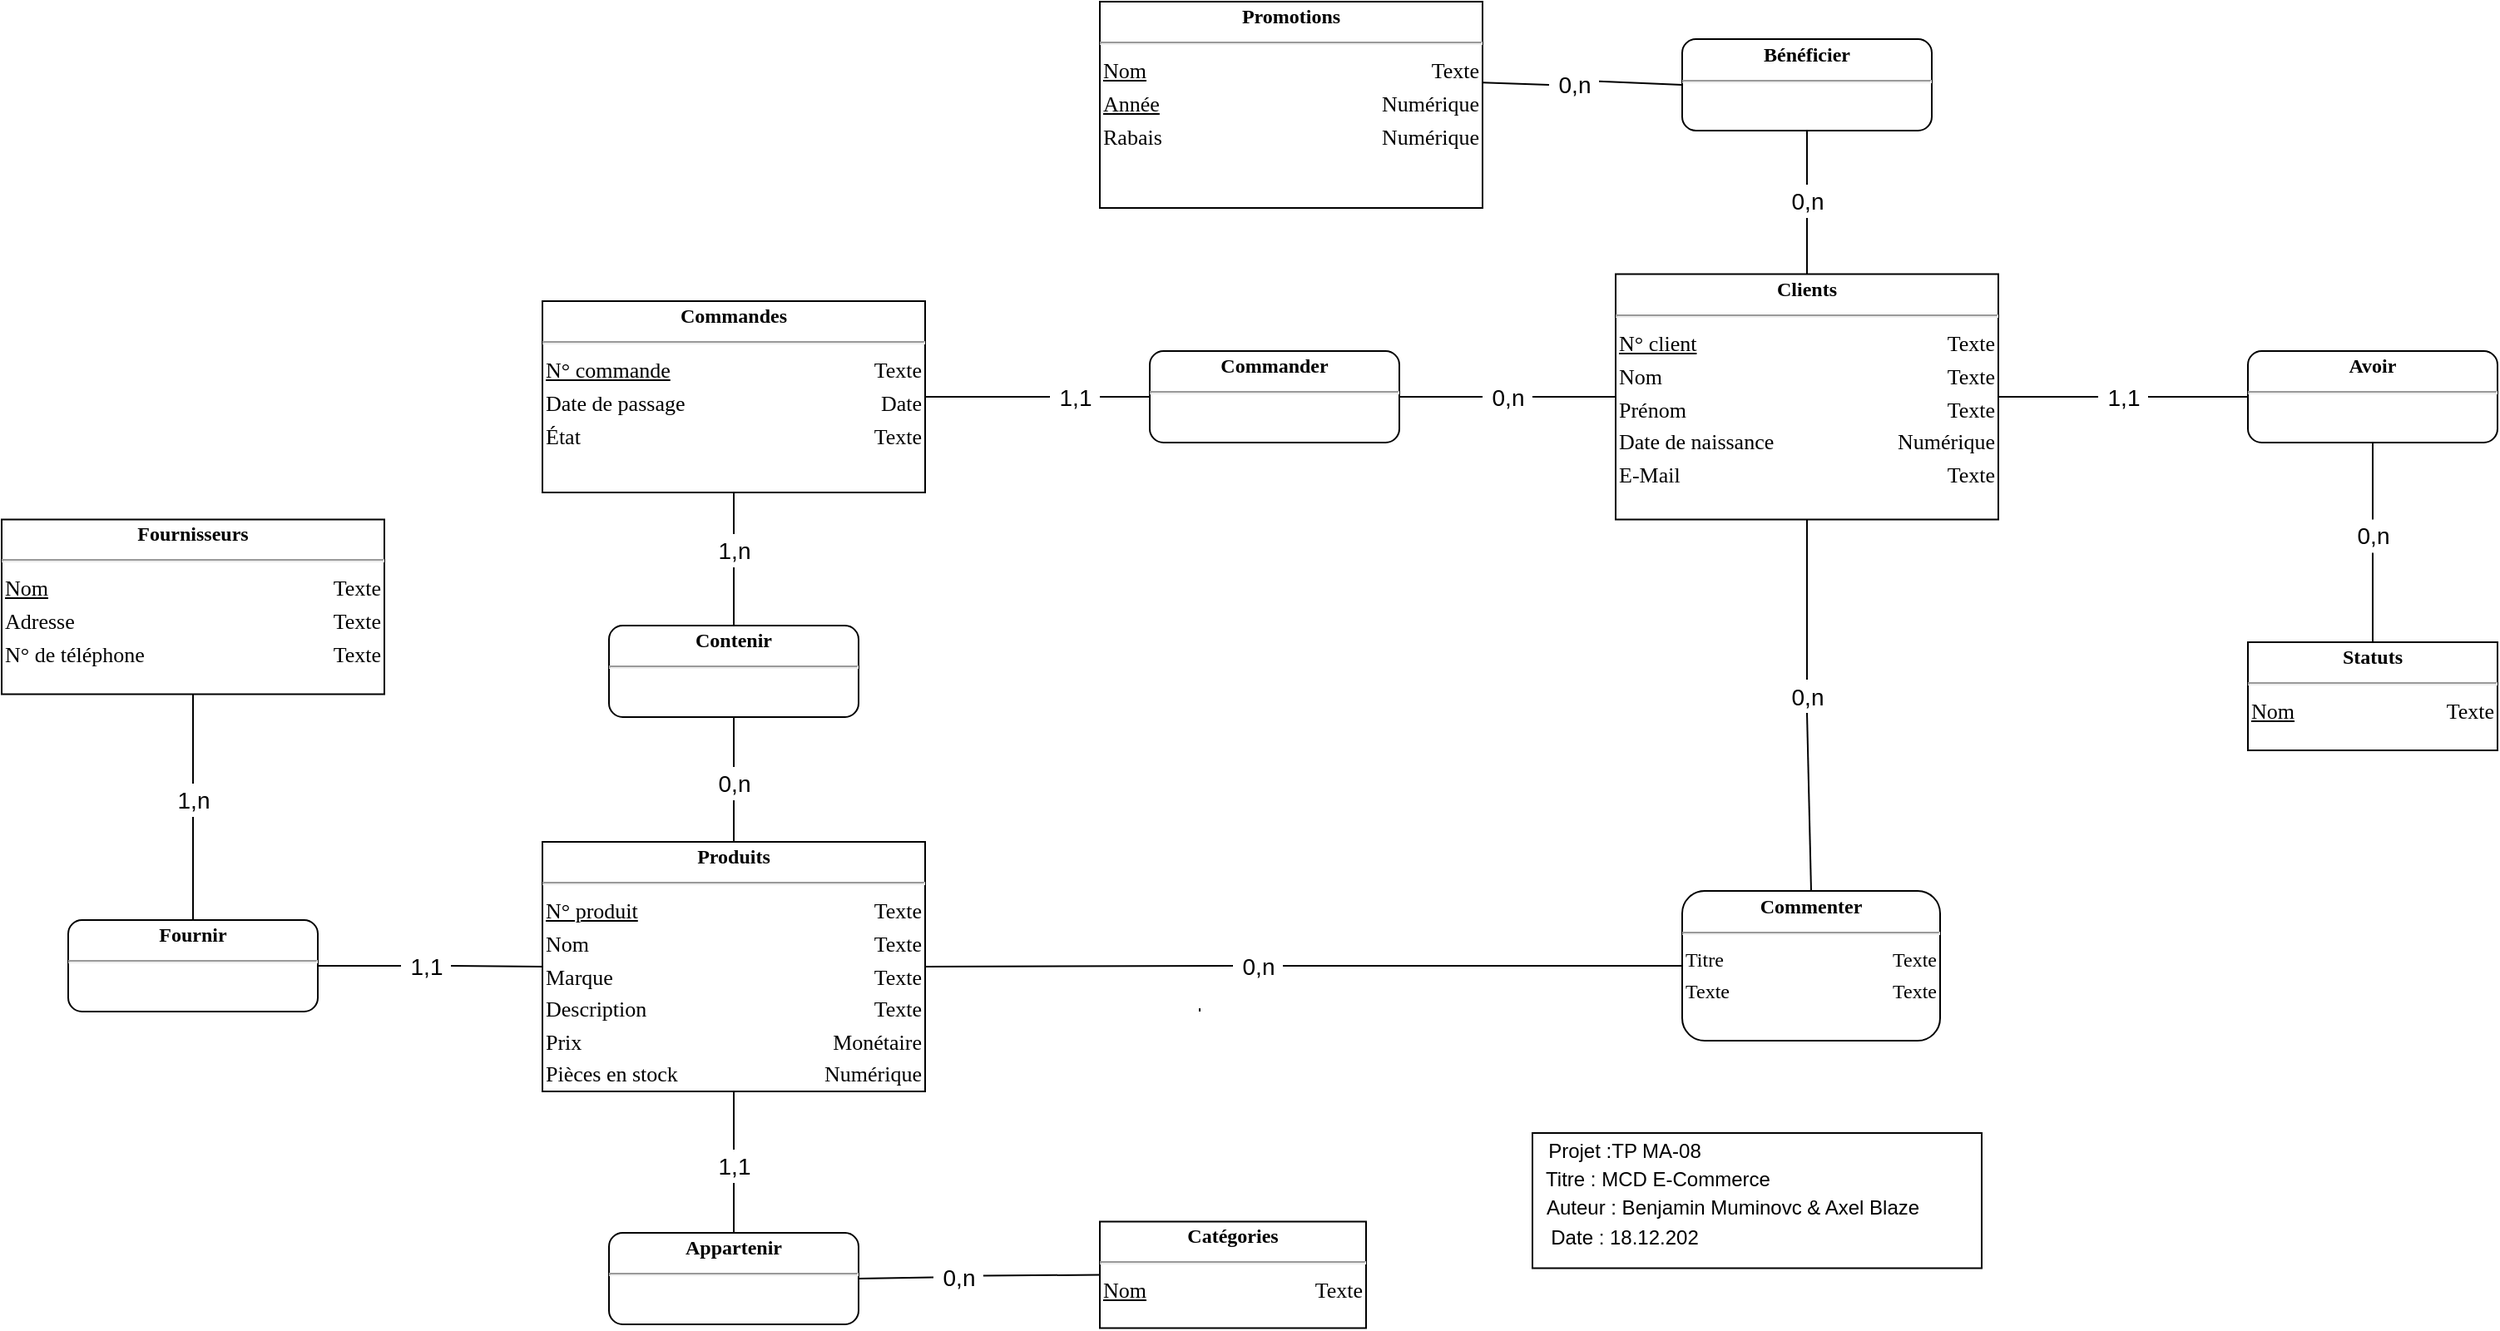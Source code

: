 <mxfile version="13.9.5" type="device"><diagram name="Page-1" id="2ca16b54-16f6-2749-3443-fa8db7711227"><mxGraphModel dx="2773" dy="995" grid="1" gridSize="10" guides="1" tooltips="1" connect="1" arrows="1" fold="1" page="1" pageScale="1" pageWidth="1100" pageHeight="850" background="#ffffff" math="0" shadow="0"><root><mxCell id="0"/><mxCell id="1" parent="0"/><mxCell id="y3_k6lL5SO-q84q0xsFk-9" value="&lt;div style=&quot;box-sizing: border-box ; width: 100% ; padding: 2px&quot;&gt;&lt;span style=&quot;background-color: rgb(255 , 255 , 255)&quot;&gt;&lt;b&gt;Clients&lt;/b&gt;&lt;/span&gt;&lt;/div&gt;&lt;hr&gt;&lt;table style=&quot;width: 100% ; font-size: 1em&quot; cellpadding=&quot;2&quot; cellspacing=&quot;0&quot;&gt;&lt;tbody style=&quot;font-size: 13px&quot;&gt;&lt;tr&gt;&lt;td style=&quot;text-align: left&quot;&gt;&lt;u&gt;N° client&lt;/u&gt;&lt;/td&gt;&lt;td style=&quot;text-align: right&quot;&gt;Texte&lt;/td&gt;&lt;/tr&gt;&lt;tr&gt;&lt;td style=&quot;text-align: left&quot;&gt;Nom&lt;/td&gt;&lt;td style=&quot;text-align: right&quot;&gt;Texte&lt;/td&gt;&lt;/tr&gt;&lt;tr&gt;&lt;td style=&quot;text-align: left&quot;&gt;Prénom&lt;/td&gt;&lt;td style=&quot;text-align: right&quot;&gt;Texte&lt;/td&gt;&lt;/tr&gt;&lt;tr&gt;&lt;td style=&quot;text-align: left&quot;&gt;Date de naissance&lt;/td&gt;&lt;td style=&quot;text-align: right&quot;&gt;Numérique&lt;/td&gt;&lt;/tr&gt;&lt;tr&gt;&lt;td style=&quot;text-align: left&quot;&gt;E-Mail&lt;/td&gt;&lt;td style=&quot;text-align: right&quot;&gt;Texte&lt;/td&gt;&lt;/tr&gt;&lt;/tbody&gt;&lt;/table&gt;" style="verticalAlign=top;align=center;overflow=fill;html=1;rounded=0;shadow=0;comic=0;labelBackgroundColor=none;strokeColor=#000000;strokeWidth=1;fillColor=#ffffff;fontFamily=Verdana;fontSize=12;fontColor=#000000;" parent="1" vertex="1"><mxGeometry x="800" y="193.75" width="230" height="147.5" as="geometry"/></mxCell><mxCell id="IOePYA0oN1OY-JQut1BQ-1" value="&lt;div style=&quot;box-sizing: border-box ; width: 100% ; padding: 2px&quot;&gt;&lt;span style=&quot;background-color: rgb(255 , 255 , 255)&quot;&gt;&lt;b&gt;Commander&lt;/b&gt;&lt;/span&gt;&lt;/div&gt;&lt;hr&gt;&lt;table style=&quot;width: 100% ; font-size: 1em&quot; cellpadding=&quot;2&quot; cellspacing=&quot;0&quot;&gt;&lt;tbody&gt;&lt;tr&gt;&lt;td style=&quot;text-align: left&quot;&gt;&lt;br&gt;&lt;/td&gt;&lt;td style=&quot;text-align: right&quot;&gt;&lt;br&gt;&lt;/td&gt;&lt;/tr&gt;&lt;/tbody&gt;&lt;/table&gt;" style="verticalAlign=top;align=center;overflow=fill;html=1;rounded=1;shadow=0;comic=0;labelBackgroundColor=none;strokeColor=#000000;strokeWidth=1;fillColor=#ffffff;fontFamily=Verdana;fontSize=12;fontColor=#000000;" parent="1" vertex="1"><mxGeometry x="520" y="240" width="150" height="55" as="geometry"/></mxCell><mxCell id="7TVp59TtiPJdbqWPalq2-1" value="&lt;div style=&quot;box-sizing: border-box ; width: 100% ; padding: 2px&quot;&gt;&lt;span style=&quot;background-color: rgb(255 , 255 , 255)&quot;&gt;&lt;b&gt;Produits&lt;/b&gt;&lt;/span&gt;&lt;/div&gt;&lt;hr&gt;&lt;table style=&quot;width: 100% ; font-size: 1em&quot; cellpadding=&quot;2&quot; cellspacing=&quot;0&quot;&gt;&lt;tbody style=&quot;font-size: 13px&quot;&gt;&lt;tr&gt;&lt;td style=&quot;text-align: left&quot;&gt;&lt;u&gt;N° produit&lt;/u&gt;&lt;/td&gt;&lt;td style=&quot;text-align: right&quot;&gt;&lt;span style=&quot;text-align: center&quot;&gt;Texte&lt;/span&gt;&lt;br&gt;&lt;/td&gt;&lt;/tr&gt;&lt;tr&gt;&lt;td style=&quot;text-align: left&quot;&gt;Nom&lt;/td&gt;&lt;td style=&quot;text-align: right&quot;&gt;Texte&lt;/td&gt;&lt;/tr&gt;&lt;tr&gt;&lt;td style=&quot;text-align: left&quot;&gt;Marque&lt;/td&gt;&lt;td style=&quot;text-align: right&quot;&gt;Texte&lt;br&gt;&lt;/td&gt;&lt;/tr&gt;&lt;tr&gt;&lt;td style=&quot;text-align: left&quot;&gt;Description&lt;/td&gt;&lt;td style=&quot;text-align: right&quot;&gt;Texte&lt;/td&gt;&lt;/tr&gt;&lt;tr&gt;&lt;td style=&quot;text-align: left&quot;&gt;Prix&lt;/td&gt;&lt;td style=&quot;text-align: right&quot;&gt;Monétaire&lt;/td&gt;&lt;/tr&gt;&lt;tr&gt;&lt;td style=&quot;text-align: left&quot;&gt;Pièces en stock&lt;/td&gt;&lt;td style=&quot;text-align: right&quot;&gt;Numérique&lt;/td&gt;&lt;/tr&gt;&lt;/tbody&gt;&lt;/table&gt;" style="verticalAlign=top;align=center;overflow=fill;html=1;rounded=0;shadow=0;comic=0;labelBackgroundColor=none;strokeColor=#000000;strokeWidth=1;fillColor=#ffffff;fontFamily=Verdana;fontSize=12;fontColor=#000000;" parent="1" vertex="1"><mxGeometry x="155" y="535" width="230" height="150" as="geometry"/></mxCell><mxCell id="7TVp59TtiPJdbqWPalq2-3" value="&lt;div style=&quot;box-sizing: border-box ; width: 100% ; padding: 2px&quot;&gt;&lt;span style=&quot;background-color: rgb(255 , 255 , 255)&quot;&gt;&lt;b&gt;Commandes&lt;/b&gt;&lt;/span&gt;&lt;/div&gt;&lt;hr&gt;&lt;table style=&quot;width: 100% ; font-size: 1em&quot; cellpadding=&quot;2&quot; cellspacing=&quot;0&quot;&gt;&lt;tbody style=&quot;font-size: 13px&quot;&gt;&lt;tr&gt;&lt;td style=&quot;text-align: left&quot;&gt;&lt;u&gt;N° commande&lt;/u&gt;&lt;/td&gt;&lt;td style=&quot;text-align: right&quot;&gt;Texte&lt;/td&gt;&lt;/tr&gt;&lt;tr&gt;&lt;td style=&quot;text-align: left&quot;&gt;Date de passage&lt;/td&gt;&lt;td style=&quot;text-align: right&quot;&gt;Date&lt;/td&gt;&lt;/tr&gt;&lt;tr&gt;&lt;td style=&quot;text-align: left&quot;&gt;État&lt;/td&gt;&lt;td style=&quot;text-align: right&quot;&gt;Texte&lt;/td&gt;&lt;/tr&gt;&lt;/tbody&gt;&lt;/table&gt;" style="verticalAlign=top;align=center;overflow=fill;html=1;rounded=0;shadow=0;comic=0;labelBackgroundColor=none;strokeColor=#000000;strokeWidth=1;fillColor=#ffffff;fontFamily=Verdana;fontSize=12;fontColor=#000000;" parent="1" vertex="1"><mxGeometry x="155" y="210" width="230" height="115" as="geometry"/></mxCell><mxCell id="7TVp59TtiPJdbqWPalq2-5" value="&lt;div style=&quot;box-sizing: border-box ; width: 100% ; padding: 2px&quot;&gt;&lt;span style=&quot;background-color: rgb(255 , 255 , 255)&quot;&gt;&lt;b&gt;Fournisseurs&lt;/b&gt;&lt;/span&gt;&lt;/div&gt;&lt;hr&gt;&lt;table style=&quot;width: 100% ; font-size: 1em&quot; cellpadding=&quot;2&quot; cellspacing=&quot;0&quot;&gt;&lt;tbody style=&quot;font-size: 13px&quot;&gt;&lt;tr&gt;&lt;td style=&quot;text-align: left&quot;&gt;&lt;u&gt;Nom&lt;/u&gt;&lt;/td&gt;&lt;td style=&quot;text-align: right&quot;&gt;Texte&lt;/td&gt;&lt;/tr&gt;&lt;tr&gt;&lt;td style=&quot;text-align: left&quot;&gt;Adresse&lt;/td&gt;&lt;td style=&quot;text-align: right&quot;&gt;Texte&lt;/td&gt;&lt;/tr&gt;&lt;tr&gt;&lt;td style=&quot;text-align: left&quot;&gt;N° de téléphone&lt;/td&gt;&lt;td style=&quot;text-align: right&quot;&gt;Texte&lt;/td&gt;&lt;/tr&gt;&lt;tr&gt;&lt;td&gt;&lt;br&gt;&lt;/td&gt;&lt;td&gt;&lt;br&gt;&lt;/td&gt;&lt;/tr&gt;&lt;/tbody&gt;&lt;/table&gt;" style="verticalAlign=top;align=center;overflow=fill;html=1;rounded=0;shadow=0;comic=0;labelBackgroundColor=none;strokeColor=#000000;strokeWidth=1;fillColor=#ffffff;fontFamily=Verdana;fontSize=12;fontColor=#000000;" parent="1" vertex="1"><mxGeometry x="-170" y="341.25" width="230" height="105" as="geometry"/></mxCell><mxCell id="7TVp59TtiPJdbqWPalq2-7" value="&lt;div style=&quot;box-sizing: border-box ; width: 100% ; padding: 2px&quot;&gt;&lt;span style=&quot;background-color: rgb(255 , 255 , 255)&quot;&gt;&lt;b&gt;Fournir&lt;/b&gt;&lt;/span&gt;&lt;/div&gt;&lt;hr&gt;&lt;table style=&quot;width: 100% ; font-size: 1em&quot; cellpadding=&quot;2&quot; cellspacing=&quot;0&quot;&gt;&lt;tbody&gt;&lt;tr&gt;&lt;td style=&quot;text-align: left&quot;&gt;&lt;br&gt;&lt;/td&gt;&lt;td style=&quot;text-align: right&quot;&gt;&lt;br&gt;&lt;/td&gt;&lt;/tr&gt;&lt;/tbody&gt;&lt;/table&gt;" style="verticalAlign=top;align=center;overflow=fill;html=1;rounded=1;shadow=0;comic=0;labelBackgroundColor=none;strokeColor=#000000;strokeWidth=1;fillColor=#ffffff;fontFamily=Verdana;fontSize=12;fontColor=#000000;" parent="1" vertex="1"><mxGeometry x="-130" y="582" width="150" height="55" as="geometry"/></mxCell><mxCell id="7TVp59TtiPJdbqWPalq2-8" value="&lt;div style=&quot;box-sizing: border-box ; width: 100% ; padding: 2px&quot;&gt;&lt;span style=&quot;background-color: rgb(255 , 255 , 255)&quot;&gt;&lt;b&gt;Contenir&lt;/b&gt;&lt;/span&gt;&lt;/div&gt;&lt;hr&gt;&lt;table style=&quot;width: 100% ; font-size: 1em&quot; cellpadding=&quot;2&quot; cellspacing=&quot;0&quot;&gt;&lt;tbody&gt;&lt;tr&gt;&lt;td style=&quot;text-align: left&quot;&gt;&lt;br&gt;&lt;/td&gt;&lt;td style=&quot;text-align: right&quot;&gt;&lt;br&gt;&lt;/td&gt;&lt;/tr&gt;&lt;/tbody&gt;&lt;/table&gt;" style="verticalAlign=top;align=center;overflow=fill;html=1;rounded=1;shadow=0;comic=0;labelBackgroundColor=none;strokeColor=#000000;strokeWidth=1;fillColor=#ffffff;fontFamily=Verdana;fontSize=12;fontColor=#000000;" parent="1" vertex="1"><mxGeometry x="195" y="405" width="150" height="55" as="geometry"/></mxCell><mxCell id="7TVp59TtiPJdbqWPalq2-10" value="&lt;div style=&quot;box-sizing: border-box ; width: 100% ; padding: 2px&quot;&gt;&lt;span style=&quot;background-color: rgb(255 , 255 , 255)&quot;&gt;&lt;b&gt;Promotions&lt;/b&gt;&lt;/span&gt;&lt;/div&gt;&lt;hr&gt;&lt;table style=&quot;width: 100% ; font-size: 1em&quot; cellpadding=&quot;2&quot; cellspacing=&quot;0&quot;&gt;&lt;tbody style=&quot;font-size: 13px&quot;&gt;&lt;tr&gt;&lt;td style=&quot;text-align: left&quot;&gt;&lt;u&gt;Nom&lt;/u&gt;&lt;/td&gt;&lt;td style=&quot;text-align: right&quot;&gt;Texte&lt;/td&gt;&lt;/tr&gt;&lt;tr&gt;&lt;td style=&quot;text-align: left&quot;&gt;&lt;u&gt;Année&lt;/u&gt;&lt;/td&gt;&lt;td style=&quot;text-align: right&quot;&gt;Numérique&lt;/td&gt;&lt;/tr&gt;&lt;tr&gt;&lt;td style=&quot;text-align: left&quot;&gt;Rabais&lt;/td&gt;&lt;td style=&quot;text-align: right&quot;&gt;Numérique&lt;/td&gt;&lt;/tr&gt;&lt;/tbody&gt;&lt;/table&gt;" style="verticalAlign=top;align=center;overflow=fill;html=1;rounded=0;shadow=0;comic=0;labelBackgroundColor=none;strokeColor=#000000;strokeWidth=1;fillColor=#ffffff;fontFamily=Verdana;fontSize=12;fontColor=#000000;" parent="1" vertex="1"><mxGeometry x="490" y="30" width="230" height="124" as="geometry"/></mxCell><mxCell id="7TVp59TtiPJdbqWPalq2-11" value="&lt;div style=&quot;box-sizing: border-box ; width: 100% ; padding: 2px&quot;&gt;&lt;span style=&quot;background-color: rgb(255 , 255 , 255)&quot;&gt;&lt;b&gt;Statuts&lt;/b&gt;&lt;/span&gt;&lt;/div&gt;&lt;hr&gt;&lt;table style=&quot;width: 100% ; font-size: 1em&quot; cellpadding=&quot;2&quot; cellspacing=&quot;0&quot;&gt;&lt;tbody style=&quot;font-size: 13px&quot;&gt;&lt;tr&gt;&lt;td style=&quot;text-align: left&quot;&gt;&lt;u&gt;Nom&lt;/u&gt;&lt;/td&gt;&lt;td style=&quot;text-align: right&quot;&gt;Texte&lt;/td&gt;&lt;/tr&gt;&lt;/tbody&gt;&lt;/table&gt;" style="verticalAlign=top;align=center;overflow=fill;html=1;rounded=0;shadow=0;comic=0;labelBackgroundColor=none;strokeColor=#000000;strokeWidth=1;fillColor=#ffffff;fontFamily=Verdana;fontSize=12;fontColor=#000000;" parent="1" vertex="1"><mxGeometry x="1180" y="415" width="150" height="65" as="geometry"/></mxCell><mxCell id="7TVp59TtiPJdbqWPalq2-13" value="&lt;div style=&quot;box-sizing: border-box ; width: 100% ; padding: 2px&quot;&gt;&lt;span style=&quot;background-color: rgb(255 , 255 , 255)&quot;&gt;&lt;b&gt;Catégories&lt;/b&gt;&lt;/span&gt;&lt;/div&gt;&lt;hr&gt;&lt;table style=&quot;width: 100% ; font-size: 1em&quot; cellpadding=&quot;2&quot; cellspacing=&quot;0&quot;&gt;&lt;tbody style=&quot;font-size: 13px&quot;&gt;&lt;tr&gt;&lt;td style=&quot;text-align: left&quot;&gt;&lt;u&gt;Nom&lt;/u&gt;&lt;/td&gt;&lt;td style=&quot;text-align: right&quot;&gt;Texte&lt;/td&gt;&lt;/tr&gt;&lt;/tbody&gt;&lt;/table&gt;" style="verticalAlign=top;align=center;overflow=fill;html=1;rounded=0;shadow=0;comic=0;labelBackgroundColor=none;strokeColor=#000000;strokeWidth=1;fillColor=#ffffff;fontFamily=Verdana;fontSize=12;fontColor=#000000;" parent="1" vertex="1"><mxGeometry x="490" y="763.25" width="160" height="64" as="geometry"/></mxCell><mxCell id="7TVp59TtiPJdbqWPalq2-14" value="&lt;div style=&quot;box-sizing: border-box ; width: 100% ; padding: 2px&quot;&gt;&lt;span style=&quot;background-color: rgb(255 , 255 , 255)&quot;&gt;&lt;b&gt;Appartenir&lt;/b&gt;&lt;/span&gt;&lt;/div&gt;&lt;hr&gt;&lt;table style=&quot;width: 100% ; font-size: 1em&quot; cellpadding=&quot;2&quot; cellspacing=&quot;0&quot;&gt;&lt;tbody&gt;&lt;tr&gt;&lt;td style=&quot;text-align: left&quot;&gt;&lt;br&gt;&lt;/td&gt;&lt;td style=&quot;text-align: right&quot;&gt;&lt;br&gt;&lt;/td&gt;&lt;/tr&gt;&lt;/tbody&gt;&lt;/table&gt;" style="verticalAlign=top;align=center;overflow=fill;html=1;rounded=1;shadow=0;comic=0;labelBackgroundColor=none;strokeColor=#000000;strokeWidth=1;fillColor=#ffffff;fontFamily=Verdana;fontSize=12;fontColor=#000000;" parent="1" vertex="1"><mxGeometry x="195" y="770" width="150" height="55" as="geometry"/></mxCell><mxCell id="whIw53g8KP2QfFdCRwnL-1" value="&lt;div style=&quot;box-sizing: border-box ; width: 100% ; padding: 2px&quot;&gt;&lt;span style=&quot;background-color: rgb(255 , 255 , 255)&quot;&gt;&lt;b&gt;Bénéficier&lt;/b&gt;&lt;/span&gt;&lt;/div&gt;&lt;hr&gt;&lt;table style=&quot;width: 100% ; font-size: 1em&quot; cellpadding=&quot;2&quot; cellspacing=&quot;0&quot;&gt;&lt;tbody&gt;&lt;tr&gt;&lt;td style=&quot;text-align: left&quot;&gt;&lt;br&gt;&lt;/td&gt;&lt;td style=&quot;text-align: right&quot;&gt;&lt;br&gt;&lt;/td&gt;&lt;/tr&gt;&lt;/tbody&gt;&lt;/table&gt;" style="verticalAlign=top;align=center;overflow=fill;html=1;rounded=1;shadow=0;comic=0;labelBackgroundColor=none;strokeColor=#000000;strokeWidth=1;fillColor=#ffffff;fontFamily=Verdana;fontSize=12;fontColor=#000000;" parent="1" vertex="1"><mxGeometry x="840" y="52.5" width="150" height="55" as="geometry"/></mxCell><mxCell id="whIw53g8KP2QfFdCRwnL-2" value="&lt;div style=&quot;box-sizing: border-box ; width: 100% ; padding: 2px&quot;&gt;&lt;span style=&quot;background-color: rgb(255 , 255 , 255)&quot;&gt;&lt;b&gt;Avoir&lt;/b&gt;&lt;/span&gt;&lt;/div&gt;&lt;hr&gt;&lt;table style=&quot;width: 100% ; font-size: 1em&quot; cellpadding=&quot;2&quot; cellspacing=&quot;0&quot;&gt;&lt;tbody&gt;&lt;tr&gt;&lt;td style=&quot;text-align: left&quot;&gt;&lt;br&gt;&lt;/td&gt;&lt;td style=&quot;text-align: right&quot;&gt;&lt;br&gt;&lt;/td&gt;&lt;/tr&gt;&lt;/tbody&gt;&lt;/table&gt;" style="verticalAlign=top;align=center;overflow=fill;html=1;rounded=1;shadow=0;comic=0;labelBackgroundColor=none;strokeColor=#000000;strokeWidth=1;fillColor=#ffffff;fontFamily=Verdana;fontSize=12;fontColor=#000000;" parent="1" vertex="1"><mxGeometry x="1180" y="240" width="150" height="55" as="geometry"/></mxCell><mxCell id="whIw53g8KP2QfFdCRwnL-4" value="" style="endArrow=none;html=1;entryX=1;entryY=0.5;entryDx=0;entryDy=0;exitX=0;exitY=0.5;exitDx=0;exitDy=0;" parent="1" source="aV4_Bf5ezHBfa0LZ19XH-22" target="7TVp59TtiPJdbqWPalq2-3" edge="1"><mxGeometry width="50" height="50" relative="1" as="geometry"><mxPoint x="600" y="405" as="sourcePoint"/><mxPoint x="650" y="355" as="targetPoint"/></mxGeometry></mxCell><mxCell id="whIw53g8KP2QfFdCRwnL-5" value="" style="endArrow=none;html=1;entryX=1;entryY=0.5;entryDx=0;entryDy=0;exitX=0;exitY=0.5;exitDx=0;exitDy=0;" parent="1" source="aV4_Bf5ezHBfa0LZ19XH-21" target="IOePYA0oN1OY-JQut1BQ-1" edge="1"><mxGeometry width="50" height="50" relative="1" as="geometry"><mxPoint x="610" y="415" as="sourcePoint"/><mxPoint x="660" y="365" as="targetPoint"/></mxGeometry></mxCell><mxCell id="whIw53g8KP2QfFdCRwnL-6" value="" style="endArrow=none;html=1;exitX=0.5;exitY=1;exitDx=0;exitDy=0;entryX=0.5;entryY=0;entryDx=0;entryDy=0;" parent="1" source="aV4_Bf5ezHBfa0LZ19XH-17" target="7TVp59TtiPJdbqWPalq2-8" edge="1"><mxGeometry width="50" height="50" relative="1" as="geometry"><mxPoint x="665" y="425" as="sourcePoint"/><mxPoint x="715" y="375" as="targetPoint"/></mxGeometry></mxCell><mxCell id="whIw53g8KP2QfFdCRwnL-7" value="" style="endArrow=none;html=1;exitX=0.5;exitY=1;exitDx=0;exitDy=0;entryX=0.5;entryY=0;entryDx=0;entryDy=0;" parent="1" source="aV4_Bf5ezHBfa0LZ19XH-11" target="7TVp59TtiPJdbqWPalq2-14" edge="1"><mxGeometry width="50" height="50" relative="1" as="geometry"><mxPoint x="675" y="435" as="sourcePoint"/><mxPoint x="-45" y="603" as="targetPoint"/></mxGeometry></mxCell><mxCell id="whIw53g8KP2QfFdCRwnL-8" value="" style="endArrow=none;html=1;exitX=0.5;exitY=0;exitDx=0;exitDy=0;entryX=0.5;entryY=0;entryDx=0;entryDy=0;" parent="1" source="7TVp59TtiPJdbqWPalq2-11" target="7TVp59TtiPJdbqWPalq2-11" edge="1"><mxGeometry width="50" height="50" relative="1" as="geometry"><mxPoint x="980" y="260" as="sourcePoint"/><mxPoint x="1030" y="210" as="targetPoint"/></mxGeometry></mxCell><mxCell id="whIw53g8KP2QfFdCRwnL-9" value="" style="endArrow=none;html=1;entryX=1;entryY=0.5;entryDx=0;entryDy=0;exitX=0;exitY=0.5;exitDx=0;exitDy=0;" parent="1" source="aV4_Bf5ezHBfa0LZ19XH-64" target="y3_k6lL5SO-q84q0xsFk-9" edge="1"><mxGeometry width="50" height="50" relative="1" as="geometry"><mxPoint x="650" y="455" as="sourcePoint"/><mxPoint x="700" y="405" as="targetPoint"/></mxGeometry></mxCell><mxCell id="whIw53g8KP2QfFdCRwnL-10" value="" style="endArrow=none;html=1;entryX=1;entryY=0.5;entryDx=0;entryDy=0;" parent="1" source="aV4_Bf5ezHBfa0LZ19XH-13" target="7TVp59TtiPJdbqWPalq2-14" edge="1"><mxGeometry width="50" height="50" relative="1" as="geometry"><mxPoint x="275.0" y="920" as="sourcePoint"/><mxPoint x="390" y="625" as="targetPoint"/></mxGeometry></mxCell><mxCell id="whIw53g8KP2QfFdCRwnL-11" value="" style="endArrow=none;html=1;exitX=0.5;exitY=1;exitDx=0;exitDy=0;entryX=0.5;entryY=0;entryDx=0;entryDy=0;" parent="1" source="aV4_Bf5ezHBfa0LZ19XH-15" target="7TVp59TtiPJdbqWPalq2-1" edge="1"><mxGeometry width="50" height="50" relative="1" as="geometry"><mxPoint x="715" y="475" as="sourcePoint"/><mxPoint x="765" y="425" as="targetPoint"/></mxGeometry></mxCell><mxCell id="whIw53g8KP2QfFdCRwnL-12" value="" style="endArrow=none;html=1;exitX=0.5;exitY=0;exitDx=0;exitDy=0;" parent="1" source="aV4_Bf5ezHBfa0LZ19XH-7" target="7TVp59TtiPJdbqWPalq2-5" edge="1"><mxGeometry width="50" height="50" relative="1" as="geometry"><mxPoint x="-55" y="620" as="sourcePoint"/><mxPoint x="450" y="275" as="targetPoint"/></mxGeometry></mxCell><mxCell id="whIw53g8KP2QfFdCRwnL-13" value="" style="endArrow=none;html=1;exitX=0;exitY=0.5;exitDx=0;exitDy=0;entryX=1;entryY=0.5;entryDx=0;entryDy=0;" parent="1" source="aV4_Bf5ezHBfa0LZ19XH-8" target="7TVp59TtiPJdbqWPalq2-7" edge="1"><mxGeometry width="50" height="50" relative="1" as="geometry"><mxPoint x="150.17" y="760.4" as="sourcePoint"/><mxPoint x="785" y="620" as="targetPoint"/></mxGeometry></mxCell><mxCell id="whIw53g8KP2QfFdCRwnL-16" value="&lt;div style=&quot;box-sizing: border-box ; width: 100% ; padding: 2px&quot;&gt;&lt;span style=&quot;background-color: rgb(255 , 255 , 255)&quot;&gt;&lt;b&gt;Commenter&lt;/b&gt;&lt;/span&gt;&lt;/div&gt;&lt;hr&gt;&lt;table style=&quot;width: 100% ; font-size: 1em&quot; cellpadding=&quot;2&quot; cellspacing=&quot;0&quot;&gt;&lt;tbody&gt;&lt;tr&gt;&lt;td style=&quot;text-align: left&quot;&gt;Titre&lt;/td&gt;&lt;td style=&quot;text-align: right&quot;&gt;Texte&lt;/td&gt;&lt;/tr&gt;&lt;tr&gt;&lt;td style=&quot;text-align: left&quot;&gt;Texte&lt;/td&gt;&lt;td style=&quot;text-align: right&quot;&gt;Texte&lt;/td&gt;&lt;/tr&gt;&lt;/tbody&gt;&lt;/table&gt;" style="verticalAlign=top;align=center;overflow=fill;html=1;rounded=1;shadow=0;comic=0;labelBackgroundColor=none;strokeColor=#000000;strokeWidth=1;fillColor=#ffffff;fontFamily=Verdana;fontSize=12;fontColor=#000000;" parent="1" vertex="1"><mxGeometry x="840" y="564.5" width="155" height="90" as="geometry"/></mxCell><mxCell id="whIw53g8KP2QfFdCRwnL-18" value="" style="endArrow=none;html=1;entryX=0.5;entryY=1;entryDx=0;entryDy=0;exitX=0.5;exitY=0;exitDx=0;exitDy=0;" parent="1" source="aV4_Bf5ezHBfa0LZ19XH-63" target="whIw53g8KP2QfFdCRwnL-2" edge="1"><mxGeometry width="50" height="50" relative="1" as="geometry"><mxPoint x="940" y="355" as="sourcePoint"/><mxPoint x="990" y="305" as="targetPoint"/></mxGeometry></mxCell><mxCell id="aV4_Bf5ezHBfa0LZ19XH-7" value="1,n" style="text;html=1;align=center;verticalAlign=middle;resizable=0;points=[];autosize=1;fontSize=14;" parent="1" vertex="1"><mxGeometry x="-70" y="500" width="30" height="20" as="geometry"/></mxCell><mxCell id="aV4_Bf5ezHBfa0LZ19XH-9" value="" style="endArrow=none;html=1;exitX=0.5;exitY=0;exitDx=0;exitDy=0;" parent="1" source="7TVp59TtiPJdbqWPalq2-7" target="aV4_Bf5ezHBfa0LZ19XH-7" edge="1"><mxGeometry width="50" height="50" relative="1" as="geometry"><mxPoint x="-55" y="582" as="sourcePoint"/><mxPoint x="-55" y="446.25" as="targetPoint"/></mxGeometry></mxCell><mxCell id="aV4_Bf5ezHBfa0LZ19XH-8" value="1,1" style="text;html=1;align=center;verticalAlign=middle;resizable=0;points=[];autosize=1;fontSize=14;" parent="1" vertex="1"><mxGeometry x="70" y="599.5" width="30" height="20" as="geometry"/></mxCell><mxCell id="aV4_Bf5ezHBfa0LZ19XH-10" value="" style="endArrow=none;html=1;exitX=0;exitY=0.5;exitDx=0;exitDy=0;entryX=1;entryY=0.5;entryDx=0;entryDy=0;" parent="1" source="7TVp59TtiPJdbqWPalq2-1" target="aV4_Bf5ezHBfa0LZ19XH-8" edge="1"><mxGeometry width="50" height="50" relative="1" as="geometry"><mxPoint x="155" y="610.0" as="sourcePoint"/><mxPoint x="20" y="609.5" as="targetPoint"/></mxGeometry></mxCell><mxCell id="aV4_Bf5ezHBfa0LZ19XH-11" value="1,1" style="text;html=1;align=center;verticalAlign=middle;resizable=0;points=[];autosize=1;fontSize=14;" parent="1" vertex="1"><mxGeometry x="255" y="720" width="30" height="20" as="geometry"/></mxCell><mxCell id="aV4_Bf5ezHBfa0LZ19XH-12" value="" style="endArrow=none;html=1;exitX=0.5;exitY=1;exitDx=0;exitDy=0;entryX=0.5;entryY=0;entryDx=0;entryDy=0;" parent="1" source="7TVp59TtiPJdbqWPalq2-1" target="aV4_Bf5ezHBfa0LZ19XH-11" edge="1"><mxGeometry width="50" height="50" relative="1" as="geometry"><mxPoint x="270" y="685.0" as="sourcePoint"/><mxPoint x="270" y="770.0" as="targetPoint"/></mxGeometry></mxCell><mxCell id="aV4_Bf5ezHBfa0LZ19XH-13" value="0,n" style="text;html=1;align=center;verticalAlign=middle;resizable=0;points=[];autosize=1;fontSize=14;" parent="1" vertex="1"><mxGeometry x="390" y="786.5" width="30" height="20" as="geometry"/></mxCell><mxCell id="aV4_Bf5ezHBfa0LZ19XH-14" value="" style="endArrow=none;html=1;exitX=0;exitY=0.5;exitDx=0;exitDy=0;entryX=0.998;entryY=0.463;entryDx=0;entryDy=0;entryPerimeter=0;" parent="1" source="7TVp59TtiPJdbqWPalq2-13" target="aV4_Bf5ezHBfa0LZ19XH-13" edge="1"><mxGeometry width="50" height="50" relative="1" as="geometry"><mxPoint x="270" y="929" as="sourcePoint"/><mxPoint x="270" y="825.0" as="targetPoint"/></mxGeometry></mxCell><mxCell id="aV4_Bf5ezHBfa0LZ19XH-15" value="0,n" style="text;html=1;align=center;verticalAlign=middle;resizable=0;points=[];autosize=1;fontSize=14;" parent="1" vertex="1"><mxGeometry x="255" y="490" width="30" height="20" as="geometry"/></mxCell><mxCell id="aV4_Bf5ezHBfa0LZ19XH-16" value="" style="endArrow=none;html=1;exitX=0.5;exitY=1;exitDx=0;exitDy=0;entryX=0.5;entryY=0;entryDx=0;entryDy=0;" parent="1" source="7TVp59TtiPJdbqWPalq2-8" target="aV4_Bf5ezHBfa0LZ19XH-15" edge="1"><mxGeometry width="50" height="50" relative="1" as="geometry"><mxPoint x="270" y="460.0" as="sourcePoint"/><mxPoint x="270" y="535.0" as="targetPoint"/></mxGeometry></mxCell><mxCell id="aV4_Bf5ezHBfa0LZ19XH-17" value="1,n" style="text;html=1;align=center;verticalAlign=middle;resizable=0;points=[];autosize=1;fontSize=14;" parent="1" vertex="1"><mxGeometry x="255" y="350" width="30" height="20" as="geometry"/></mxCell><mxCell id="aV4_Bf5ezHBfa0LZ19XH-18" value="" style="endArrow=none;html=1;exitX=0.5;exitY=1;exitDx=0;exitDy=0;entryX=0.5;entryY=0;entryDx=0;entryDy=0;" parent="1" source="7TVp59TtiPJdbqWPalq2-3" target="aV4_Bf5ezHBfa0LZ19XH-17" edge="1"><mxGeometry width="50" height="50" relative="1" as="geometry"><mxPoint x="270" y="325.0" as="sourcePoint"/><mxPoint x="270" y="405.0" as="targetPoint"/></mxGeometry></mxCell><mxCell id="aV4_Bf5ezHBfa0LZ19XH-21" value="0,n" style="text;html=1;align=center;verticalAlign=middle;resizable=0;points=[];autosize=1;fontSize=14;" parent="1" vertex="1"><mxGeometry x="720" y="257.5" width="30" height="20" as="geometry"/></mxCell><mxCell id="aV4_Bf5ezHBfa0LZ19XH-25" value="" style="endArrow=none;html=1;entryX=1;entryY=0.5;entryDx=0;entryDy=0;exitX=0;exitY=0.5;exitDx=0;exitDy=0;" parent="1" source="y3_k6lL5SO-q84q0xsFk-9" target="aV4_Bf5ezHBfa0LZ19XH-21" edge="1"><mxGeometry width="50" height="50" relative="1" as="geometry"><mxPoint x="800" y="267.5" as="sourcePoint"/><mxPoint x="670" y="267.5" as="targetPoint"/></mxGeometry></mxCell><mxCell id="aV4_Bf5ezHBfa0LZ19XH-22" value="1,1" style="text;html=1;align=center;verticalAlign=middle;resizable=0;points=[];autosize=1;fontSize=14;" parent="1" vertex="1"><mxGeometry x="460" y="257.5" width="30" height="20" as="geometry"/></mxCell><mxCell id="aV4_Bf5ezHBfa0LZ19XH-26" value="" style="endArrow=none;html=1;entryX=1;entryY=0.5;entryDx=0;entryDy=0;exitX=0;exitY=0.5;exitDx=0;exitDy=0;" parent="1" source="IOePYA0oN1OY-JQut1BQ-1" target="aV4_Bf5ezHBfa0LZ19XH-22" edge="1"><mxGeometry width="50" height="50" relative="1" as="geometry"><mxPoint x="520" y="267.5" as="sourcePoint"/><mxPoint x="385" y="267.5" as="targetPoint"/></mxGeometry></mxCell><mxCell id="aV4_Bf5ezHBfa0LZ19XH-49" value="" style="endArrow=none;html=1;entryX=0.5;entryY=1;entryDx=0;entryDy=0;exitX=0.5;exitY=1;exitDx=0;exitDy=0;" parent="1" edge="1"><mxGeometry width="50" height="50" relative="1" as="geometry"><mxPoint x="550" y="637" as="sourcePoint"/><mxPoint x="550" y="635.0" as="targetPoint"/><Array as="points"/></mxGeometry></mxCell><mxCell id="aV4_Bf5ezHBfa0LZ19XH-50" value="" style="endArrow=none;html=1;entryX=0;entryY=0.5;entryDx=0;entryDy=0;exitX=1;exitY=0.392;exitDx=0;exitDy=0;exitPerimeter=0;" parent="1" source="aV4_Bf5ezHBfa0LZ19XH-55" target="whIw53g8KP2QfFdCRwnL-1" edge="1"><mxGeometry width="50" height="50" relative="1" as="geometry"><mxPoint x="1110" y="488.57" as="sourcePoint"/><mxPoint x="960" y="488.57" as="targetPoint"/></mxGeometry></mxCell><mxCell id="aV4_Bf5ezHBfa0LZ19XH-51" value="" style="endArrow=none;html=1;entryX=0.5;entryY=0;entryDx=0;entryDy=0;exitX=0.5;exitY=1;exitDx=0;exitDy=0;" parent="1" source="aV4_Bf5ezHBfa0LZ19XH-56" target="y3_k6lL5SO-q84q0xsFk-9" edge="1"><mxGeometry width="50" height="50" relative="1" as="geometry"><mxPoint x="1080" y="468.57" as="sourcePoint"/><mxPoint x="930" y="468.57" as="targetPoint"/></mxGeometry></mxCell><mxCell id="aV4_Bf5ezHBfa0LZ19XH-53" value="" style="endArrow=none;html=1;entryX=1;entryY=0.5;entryDx=0;entryDy=0;exitX=0;exitY=0.5;exitDx=0;exitDy=0;" parent="1" source="aV4_Bf5ezHBfa0LZ19XH-60" target="7TVp59TtiPJdbqWPalq2-1" edge="1"><mxGeometry width="50" height="50" relative="1" as="geometry"><mxPoint x="470" y="277.5" as="sourcePoint"/><mxPoint x="395" y="277.5" as="targetPoint"/></mxGeometry></mxCell><mxCell id="aV4_Bf5ezHBfa0LZ19XH-54" value="" style="endArrow=none;html=1;entryX=0.5;entryY=0;entryDx=0;entryDy=0;exitX=0.5;exitY=1;exitDx=0;exitDy=0;" parent="1" source="aV4_Bf5ezHBfa0LZ19XH-59" target="whIw53g8KP2QfFdCRwnL-16" edge="1"><mxGeometry width="50" height="50" relative="1" as="geometry"><mxPoint x="480" y="287.5" as="sourcePoint"/><mxPoint x="405" y="287.5" as="targetPoint"/></mxGeometry></mxCell><mxCell id="aV4_Bf5ezHBfa0LZ19XH-56" value="0,n" style="text;html=1;align=center;verticalAlign=middle;resizable=0;points=[];autosize=1;fontSize=14;" parent="1" vertex="1"><mxGeometry x="900" y="140" width="30" height="20" as="geometry"/></mxCell><mxCell id="aV4_Bf5ezHBfa0LZ19XH-57" value="" style="endArrow=none;html=1;entryX=0.5;entryY=0;entryDx=0;entryDy=0;exitX=0.5;exitY=1;exitDx=0;exitDy=0;" parent="1" source="whIw53g8KP2QfFdCRwnL-1" target="aV4_Bf5ezHBfa0LZ19XH-56" edge="1"><mxGeometry width="50" height="50" relative="1" as="geometry"><mxPoint x="915" y="95" as="sourcePoint"/><mxPoint x="915" y="193.75" as="targetPoint"/></mxGeometry></mxCell><mxCell id="aV4_Bf5ezHBfa0LZ19XH-55" value="0,n" style="text;html=1;align=center;verticalAlign=middle;resizable=0;points=[];autosize=1;fontSize=14;" parent="1" vertex="1"><mxGeometry x="760" y="70" width="30" height="20" as="geometry"/></mxCell><mxCell id="aV4_Bf5ezHBfa0LZ19XH-58" value="" style="endArrow=none;html=1;entryX=0;entryY=0.5;entryDx=0;entryDy=0;exitX=1;exitY=0.392;exitDx=0;exitDy=0;exitPerimeter=0;" parent="1" source="7TVp59TtiPJdbqWPalq2-10" target="aV4_Bf5ezHBfa0LZ19XH-55" edge="1"><mxGeometry width="50" height="50" relative="1" as="geometry"><mxPoint x="730" y="63.32" as="sourcePoint"/><mxPoint x="840" y="67.5" as="targetPoint"/></mxGeometry></mxCell><mxCell id="aV4_Bf5ezHBfa0LZ19XH-60" value="0,n" style="text;html=1;align=center;verticalAlign=middle;resizable=0;points=[];autosize=1;fontSize=14;" parent="1" vertex="1"><mxGeometry x="570" y="599.5" width="30" height="20" as="geometry"/></mxCell><mxCell id="aV4_Bf5ezHBfa0LZ19XH-61" value="" style="endArrow=none;html=1;entryX=1;entryY=0.5;entryDx=0;entryDy=0;exitX=0;exitY=0.5;exitDx=0;exitDy=0;" parent="1" source="whIw53g8KP2QfFdCRwnL-16" target="aV4_Bf5ezHBfa0LZ19XH-60" edge="1"><mxGeometry width="50" height="50" relative="1" as="geometry"><mxPoint x="840" y="609.5" as="sourcePoint"/><mxPoint x="385" y="610" as="targetPoint"/></mxGeometry></mxCell><mxCell id="aV4_Bf5ezHBfa0LZ19XH-59" value="0,n" style="text;html=1;align=center;verticalAlign=middle;resizable=0;points=[];autosize=1;fontSize=14;" parent="1" vertex="1"><mxGeometry x="900" y="437.5" width="30" height="20" as="geometry"/></mxCell><mxCell id="aV4_Bf5ezHBfa0LZ19XH-62" value="" style="endArrow=none;html=1;entryX=0.5;entryY=0;entryDx=0;entryDy=0;exitX=0.5;exitY=1;exitDx=0;exitDy=0;" parent="1" source="y3_k6lL5SO-q84q0xsFk-9" target="aV4_Bf5ezHBfa0LZ19XH-59" edge="1"><mxGeometry width="50" height="50" relative="1" as="geometry"><mxPoint x="915" y="341.25" as="sourcePoint"/><mxPoint x="917.5" y="564.5" as="targetPoint"/></mxGeometry></mxCell><mxCell id="aV4_Bf5ezHBfa0LZ19XH-64" value="1,1" style="text;html=1;align=center;verticalAlign=middle;resizable=0;points=[];autosize=1;fontSize=14;" parent="1" vertex="1"><mxGeometry x="1090" y="257.5" width="30" height="20" as="geometry"/></mxCell><mxCell id="aV4_Bf5ezHBfa0LZ19XH-65" value="" style="endArrow=none;html=1;entryX=1;entryY=0.5;entryDx=0;entryDy=0;exitX=0;exitY=0.5;exitDx=0;exitDy=0;" parent="1" source="whIw53g8KP2QfFdCRwnL-2" target="aV4_Bf5ezHBfa0LZ19XH-64" edge="1"><mxGeometry width="50" height="50" relative="1" as="geometry"><mxPoint x="1180" y="267.5" as="sourcePoint"/><mxPoint x="1030" y="267.5" as="targetPoint"/></mxGeometry></mxCell><mxCell id="aV4_Bf5ezHBfa0LZ19XH-63" value="0,n" style="text;html=1;align=center;verticalAlign=middle;resizable=0;points=[];autosize=1;fontSize=14;" parent="1" vertex="1"><mxGeometry x="1240" y="341.25" width="30" height="20" as="geometry"/></mxCell><mxCell id="aV4_Bf5ezHBfa0LZ19XH-67" value="" style="endArrow=none;html=1;entryX=0.5;entryY=1;entryDx=0;entryDy=0;exitX=0.5;exitY=0;exitDx=0;exitDy=0;" parent="1" source="7TVp59TtiPJdbqWPalq2-11" target="aV4_Bf5ezHBfa0LZ19XH-63" edge="1"><mxGeometry width="50" height="50" relative="1" as="geometry"><mxPoint x="1255" y="415" as="sourcePoint"/><mxPoint x="1255" y="295" as="targetPoint"/></mxGeometry></mxCell><mxCell id="2UqA_5PsYCIyjoXBFbYn-1" value="" style="rounded=0;whiteSpace=wrap;html=1;" vertex="1" parent="1"><mxGeometry x="750" y="710" width="270" height="81.25" as="geometry"/></mxCell><mxCell id="2UqA_5PsYCIyjoXBFbYn-2" value="Projet :TP MA-08" style="text;html=1;align=center;verticalAlign=middle;resizable=0;points=[];autosize=1;" vertex="1" parent="1"><mxGeometry x="750" y="711.25" width="110" height="20" as="geometry"/></mxCell><mxCell id="2UqA_5PsYCIyjoXBFbYn-3" value="Auteur : Benjamin Muminovc &amp;amp; Axel Blaze" style="text;html=1;align=center;verticalAlign=middle;resizable=0;points=[];autosize=1;" vertex="1" parent="1"><mxGeometry x="750" y="745.25" width="240" height="20" as="geometry"/></mxCell><mxCell id="2UqA_5PsYCIyjoXBFbYn-4" value="Date : 18.12.202" style="text;html=1;align=center;verticalAlign=middle;resizable=0;points=[];autosize=1;" vertex="1" parent="1"><mxGeometry x="750" y="763.25" width="110" height="20" as="geometry"/></mxCell><mxCell id="2UqA_5PsYCIyjoXBFbYn-5" value="Titre : MCD E-Commerce" style="text;html=1;align=center;verticalAlign=middle;resizable=0;points=[];autosize=1;" vertex="1" parent="1"><mxGeometry x="750" y="728.25" width="150" height="20" as="geometry"/></mxCell></root></mxGraphModel></diagram></mxfile>